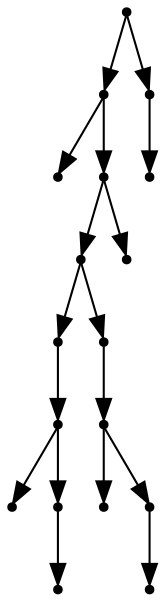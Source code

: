 digraph {
  17 [shape=point];
  14 [shape=point];
  0 [shape=point];
  13 [shape=point];
  11 [shape=point];
  5 [shape=point];
  4 [shape=point];
  1 [shape=point];
  3 [shape=point];
  2 [shape=point];
  10 [shape=point];
  9 [shape=point];
  6 [shape=point];
  8 [shape=point];
  7 [shape=point];
  12 [shape=point];
  16 [shape=point];
  15 [shape=point];
17 -> 14;
14 -> 0;
14 -> 13;
13 -> 11;
11 -> 5;
5 -> 4;
4 -> 1;
4 -> 3;
3 -> 2;
11 -> 10;
10 -> 9;
9 -> 6;
9 -> 8;
8 -> 7;
13 -> 12;
17 -> 16;
16 -> 15;
}
